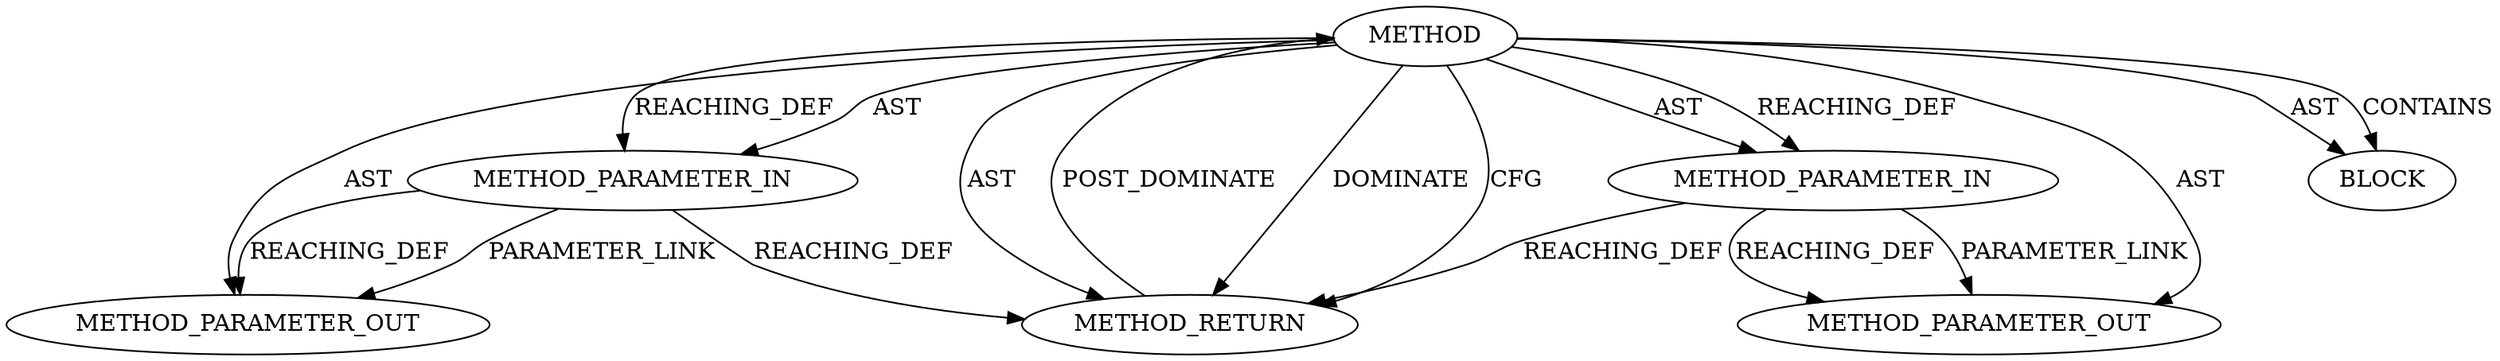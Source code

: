 digraph {
  2321 [label=METHOD AST_PARENT_TYPE="NAMESPACE_BLOCK" AST_PARENT_FULL_NAME="<global>" ORDER=0 CODE="<empty>" FULL_NAME="<operator>.greaterEqualsThan" IS_EXTERNAL=true FILENAME="<empty>" SIGNATURE="" NAME="<operator>.greaterEqualsThan"]
  2323 [label=METHOD_PARAMETER_IN ORDER=2 CODE="p2" IS_VARIADIC=false TYPE_FULL_NAME="ANY" EVALUATION_STRATEGY="BY_VALUE" INDEX=2 NAME="p2"]
  2324 [label=BLOCK ORDER=1 ARGUMENT_INDEX=1 CODE="<empty>" TYPE_FULL_NAME="ANY"]
  2322 [label=METHOD_PARAMETER_IN ORDER=1 CODE="p1" IS_VARIADIC=false TYPE_FULL_NAME="ANY" EVALUATION_STRATEGY="BY_VALUE" INDEX=1 NAME="p1"]
  2851 [label=METHOD_PARAMETER_OUT ORDER=2 CODE="p2" IS_VARIADIC=false TYPE_FULL_NAME="ANY" EVALUATION_STRATEGY="BY_VALUE" INDEX=2 NAME="p2"]
  2325 [label=METHOD_RETURN ORDER=2 CODE="RET" TYPE_FULL_NAME="ANY" EVALUATION_STRATEGY="BY_VALUE"]
  2850 [label=METHOD_PARAMETER_OUT ORDER=1 CODE="p1" IS_VARIADIC=false TYPE_FULL_NAME="ANY" EVALUATION_STRATEGY="BY_VALUE" INDEX=1 NAME="p1"]
  2323 -> 2851 [label=REACHING_DEF VARIABLE="p2"]
  2321 -> 2324 [label=AST ]
  2321 -> 2324 [label=CONTAINS ]
  2321 -> 2325 [label=AST ]
  2321 -> 2325 [label=DOMINATE ]
  2321 -> 2325 [label=CFG ]
  2322 -> 2325 [label=REACHING_DEF VARIABLE="p1"]
  2321 -> 2850 [label=AST ]
  2322 -> 2850 [label=PARAMETER_LINK ]
  2321 -> 2323 [label=REACHING_DEF VARIABLE=""]
  2322 -> 2850 [label=REACHING_DEF VARIABLE="p1"]
  2321 -> 2851 [label=AST ]
  2321 -> 2322 [label=AST ]
  2321 -> 2322 [label=REACHING_DEF VARIABLE=""]
  2323 -> 2851 [label=PARAMETER_LINK ]
  2323 -> 2325 [label=REACHING_DEF VARIABLE="p2"]
  2321 -> 2323 [label=AST ]
  2325 -> 2321 [label=POST_DOMINATE ]
}
